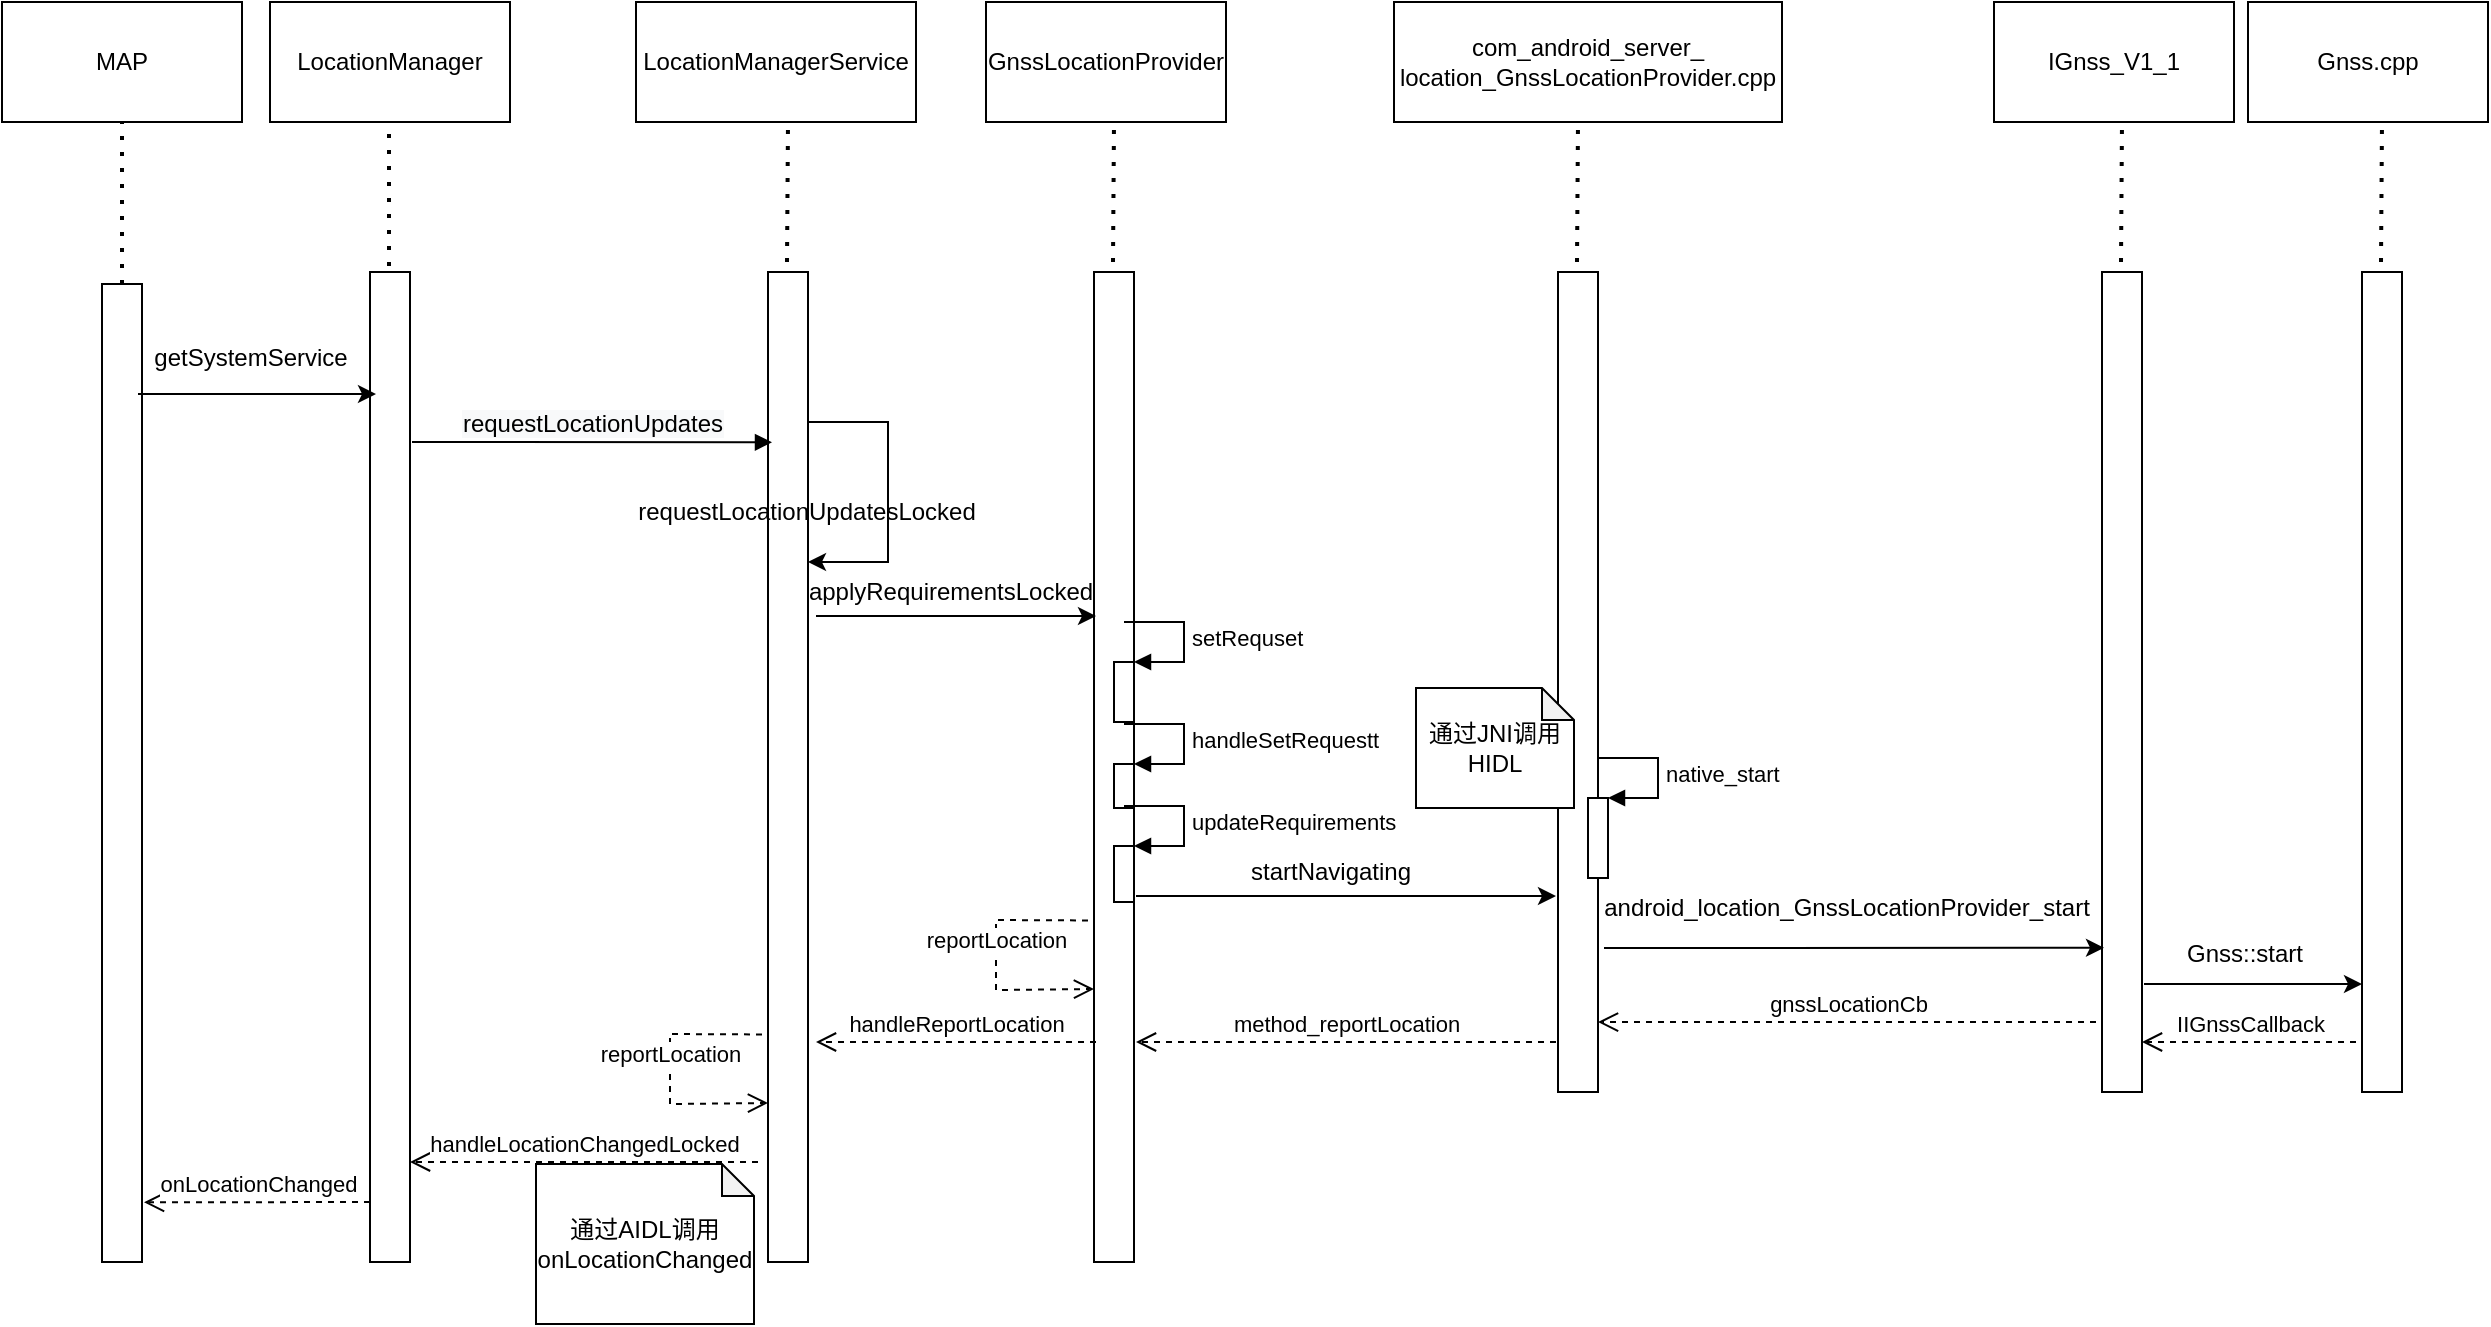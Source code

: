 <mxfile version="20.3.7" type="github">
  <diagram id="R5M0EQiT70jFXRIH_B0B" name="第 1 页">
    <mxGraphModel dx="1673" dy="829" grid="1" gridSize="10" guides="1" tooltips="1" connect="1" arrows="1" fold="1" page="1" pageScale="1" pageWidth="827" pageHeight="1169" math="0" shadow="0">
      <root>
        <mxCell id="0" />
        <mxCell id="1" parent="0" />
        <mxCell id="CG5CflsM_ie-T5YU8wLy-7" value="MAP" style="rounded=0;whiteSpace=wrap;html=1;" vertex="1" parent="1">
          <mxGeometry x="32" y="40" width="120" height="60" as="geometry" />
        </mxCell>
        <mxCell id="CG5CflsM_ie-T5YU8wLy-8" value="LocationManager" style="rounded=0;whiteSpace=wrap;html=1;" vertex="1" parent="1">
          <mxGeometry x="166" y="40" width="120" height="60" as="geometry" />
        </mxCell>
        <mxCell id="CG5CflsM_ie-T5YU8wLy-9" value="LocationManagerService" style="rounded=0;whiteSpace=wrap;html=1;" vertex="1" parent="1">
          <mxGeometry x="349" y="40" width="140" height="60" as="geometry" />
        </mxCell>
        <mxCell id="CG5CflsM_ie-T5YU8wLy-10" value="GnssLocationProvider" style="rounded=0;whiteSpace=wrap;html=1;" vertex="1" parent="1">
          <mxGeometry x="524" y="40" width="120" height="60" as="geometry" />
        </mxCell>
        <mxCell id="CG5CflsM_ie-T5YU8wLy-11" value="&lt;span style=&quot;&quot;&gt;com_android_server_&lt;br&gt;location_GnssLocationProvider.cpp&lt;/span&gt;" style="rounded=0;whiteSpace=wrap;html=1;" vertex="1" parent="1">
          <mxGeometry x="728" y="40" width="194" height="60" as="geometry" />
        </mxCell>
        <mxCell id="CG5CflsM_ie-T5YU8wLy-12" value="IGnss_V1_1" style="rounded=0;whiteSpace=wrap;html=1;" vertex="1" parent="1">
          <mxGeometry x="1028" y="40" width="120" height="60" as="geometry" />
        </mxCell>
        <mxCell id="CG5CflsM_ie-T5YU8wLy-13" value="Gnss.cpp" style="rounded=0;whiteSpace=wrap;html=1;" vertex="1" parent="1">
          <mxGeometry x="1155" y="40" width="120" height="60" as="geometry" />
        </mxCell>
        <mxCell id="CG5CflsM_ie-T5YU8wLy-15" value="" style="rounded=0;whiteSpace=wrap;html=1;horizontal=0;" vertex="1" parent="1">
          <mxGeometry x="82" y="181" width="20" height="489" as="geometry" />
        </mxCell>
        <mxCell id="CG5CflsM_ie-T5YU8wLy-18" value="" style="endArrow=none;dashed=1;html=1;dashPattern=1 3;strokeWidth=2;rounded=0;entryX=0.5;entryY=1;entryDx=0;entryDy=0;exitX=0.5;exitY=0;exitDx=0;exitDy=0;exitPerimeter=0;" edge="1" parent="1" source="CG5CflsM_ie-T5YU8wLy-15" target="CG5CflsM_ie-T5YU8wLy-7">
          <mxGeometry width="50" height="50" relative="1" as="geometry">
            <mxPoint x="86" y="180" as="sourcePoint" />
            <mxPoint x="106" y="110" as="targetPoint" />
          </mxGeometry>
        </mxCell>
        <mxCell id="CG5CflsM_ie-T5YU8wLy-19" value="" style="endArrow=none;dashed=1;html=1;dashPattern=1 3;strokeWidth=2;rounded=0;entryX=0.5;entryY=1;entryDx=0;entryDy=0;exitX=0.5;exitY=0;exitDx=0;exitDy=0;exitPerimeter=0;" edge="1" parent="1">
          <mxGeometry width="50" height="50" relative="1" as="geometry">
            <mxPoint x="225.5" y="180" as="sourcePoint" />
            <mxPoint x="225.5" y="100" as="targetPoint" />
          </mxGeometry>
        </mxCell>
        <mxCell id="CG5CflsM_ie-T5YU8wLy-20" value="" style="rounded=0;whiteSpace=wrap;html=1;horizontal=0;" vertex="1" parent="1">
          <mxGeometry x="216" y="175" width="20" height="495" as="geometry" />
        </mxCell>
        <mxCell id="CG5CflsM_ie-T5YU8wLy-23" value="getSystemService" style="text;html=1;resizable=0;autosize=1;align=center;verticalAlign=middle;points=[];fillColor=none;strokeColor=none;rounded=0;" vertex="1" parent="1">
          <mxGeometry x="96" y="203" width="120" height="30" as="geometry" />
        </mxCell>
        <mxCell id="CG5CflsM_ie-T5YU8wLy-24" value="" style="endArrow=classic;html=1;rounded=0;entryX=1.025;entryY=1.1;entryDx=0;entryDy=0;entryPerimeter=0;" edge="1" parent="1" target="CG5CflsM_ie-T5YU8wLy-23">
          <mxGeometry width="50" height="50" relative="1" as="geometry">
            <mxPoint x="100" y="236" as="sourcePoint" />
            <mxPoint x="181" y="230" as="targetPoint" />
          </mxGeometry>
        </mxCell>
        <mxCell id="CG5CflsM_ie-T5YU8wLy-25" value="" style="rounded=0;whiteSpace=wrap;html=1;horizontal=0;" vertex="1" parent="1">
          <mxGeometry x="415" y="175" width="20" height="495" as="geometry" />
        </mxCell>
        <mxCell id="CG5CflsM_ie-T5YU8wLy-26" value="" style="rounded=0;whiteSpace=wrap;html=1;horizontal=0;" vertex="1" parent="1">
          <mxGeometry x="578" y="175" width="20" height="495" as="geometry" />
        </mxCell>
        <mxCell id="CG5CflsM_ie-T5YU8wLy-27" value="" style="rounded=0;whiteSpace=wrap;html=1;horizontal=0;" vertex="1" parent="1">
          <mxGeometry x="810" y="175" width="20" height="410" as="geometry" />
        </mxCell>
        <mxCell id="CG5CflsM_ie-T5YU8wLy-28" value="" style="rounded=0;whiteSpace=wrap;html=1;horizontal=0;" vertex="1" parent="1">
          <mxGeometry x="1082" y="175" width="20" height="410" as="geometry" />
        </mxCell>
        <mxCell id="CG5CflsM_ie-T5YU8wLy-29" value="" style="rounded=0;whiteSpace=wrap;html=1;horizontal=0;" vertex="1" parent="1">
          <mxGeometry x="1212" y="175" width="20" height="410" as="geometry" />
        </mxCell>
        <mxCell id="CG5CflsM_ie-T5YU8wLy-32" value="requestLocationUpdatesLocked" style="text;html=1;resizable=0;autosize=1;align=center;verticalAlign=middle;points=[];fillColor=none;strokeColor=none;rounded=0;" vertex="1" parent="1">
          <mxGeometry x="339" y="280" width="190" height="30" as="geometry" />
        </mxCell>
        <mxCell id="CG5CflsM_ie-T5YU8wLy-33" value="" style="endArrow=classic;html=1;rounded=0;" edge="1" parent="1">
          <mxGeometry width="50" height="50" relative="1" as="geometry">
            <mxPoint x="435" y="250" as="sourcePoint" />
            <mxPoint x="435" y="320" as="targetPoint" />
            <Array as="points">
              <mxPoint x="475" y="250" />
              <mxPoint x="475" y="320" />
            </Array>
          </mxGeometry>
        </mxCell>
        <mxCell id="CG5CflsM_ie-T5YU8wLy-34" value="applyRequirementsLocked" style="text;html=1;resizable=0;autosize=1;align=center;verticalAlign=middle;points=[];fillColor=none;strokeColor=none;rounded=0;" vertex="1" parent="1">
          <mxGeometry x="421" y="320" width="170" height="30" as="geometry" />
        </mxCell>
        <mxCell id="CG5CflsM_ie-T5YU8wLy-35" value="" style="endArrow=classic;html=1;rounded=0;" edge="1" parent="1">
          <mxGeometry width="50" height="50" relative="1" as="geometry">
            <mxPoint x="439" y="347" as="sourcePoint" />
            <mxPoint x="579" y="347" as="targetPoint" />
          </mxGeometry>
        </mxCell>
        <mxCell id="CG5CflsM_ie-T5YU8wLy-36" value="startNavigating" style="text;html=1;resizable=0;autosize=1;align=center;verticalAlign=middle;points=[];fillColor=none;strokeColor=none;rounded=0;" vertex="1" parent="1">
          <mxGeometry x="646" y="460" width="100" height="30" as="geometry" />
        </mxCell>
        <mxCell id="CG5CflsM_ie-T5YU8wLy-37" value="" style="endArrow=classic;html=1;rounded=0;" edge="1" parent="1">
          <mxGeometry width="50" height="50" relative="1" as="geometry">
            <mxPoint x="599" y="487" as="sourcePoint" />
            <mxPoint x="809" y="487" as="targetPoint" />
          </mxGeometry>
        </mxCell>
        <mxCell id="CG5CflsM_ie-T5YU8wLy-38" value="android_location_GnssLocationProvider_start" style="text;html=1;resizable=0;autosize=1;align=center;verticalAlign=middle;points=[];fillColor=none;strokeColor=none;rounded=0;" vertex="1" parent="1">
          <mxGeometry x="819" y="478" width="270" height="30" as="geometry" />
        </mxCell>
        <mxCell id="CG5CflsM_ie-T5YU8wLy-39" value="" style="endArrow=classic;html=1;rounded=0;entryX=0.05;entryY=0.707;entryDx=0;entryDy=0;entryPerimeter=0;" edge="1" parent="1">
          <mxGeometry width="50" height="50" relative="1" as="geometry">
            <mxPoint x="833" y="513" as="sourcePoint" />
            <mxPoint x="1083" y="512.87" as="targetPoint" />
          </mxGeometry>
        </mxCell>
        <mxCell id="CG5CflsM_ie-T5YU8wLy-40" value="" style="endArrow=none;dashed=1;html=1;dashPattern=1 3;strokeWidth=2;rounded=0;exitX=0.5;exitY=0;exitDx=0;exitDy=0;exitPerimeter=0;" edge="1" parent="1">
          <mxGeometry width="50" height="50" relative="1" as="geometry">
            <mxPoint x="424.5" y="170" as="sourcePoint" />
            <mxPoint x="425" y="100" as="targetPoint" />
          </mxGeometry>
        </mxCell>
        <mxCell id="CG5CflsM_ie-T5YU8wLy-41" value="" style="endArrow=none;dashed=1;html=1;dashPattern=1 3;strokeWidth=2;rounded=0;exitX=0.5;exitY=0;exitDx=0;exitDy=0;exitPerimeter=0;" edge="1" parent="1">
          <mxGeometry width="50" height="50" relative="1" as="geometry">
            <mxPoint x="587.5" y="170" as="sourcePoint" />
            <mxPoint x="588" y="100" as="targetPoint" />
          </mxGeometry>
        </mxCell>
        <mxCell id="CG5CflsM_ie-T5YU8wLy-42" value="" style="endArrow=none;dashed=1;html=1;dashPattern=1 3;strokeWidth=2;rounded=0;exitX=0.5;exitY=0;exitDx=0;exitDy=0;exitPerimeter=0;" edge="1" parent="1">
          <mxGeometry width="50" height="50" relative="1" as="geometry">
            <mxPoint x="819.5" y="170" as="sourcePoint" />
            <mxPoint x="820" y="100" as="targetPoint" />
          </mxGeometry>
        </mxCell>
        <mxCell id="CG5CflsM_ie-T5YU8wLy-43" value="" style="endArrow=none;dashed=1;html=1;dashPattern=1 3;strokeWidth=2;rounded=0;exitX=0.5;exitY=0;exitDx=0;exitDy=0;exitPerimeter=0;" edge="1" parent="1">
          <mxGeometry width="50" height="50" relative="1" as="geometry">
            <mxPoint x="1091.5" y="170" as="sourcePoint" />
            <mxPoint x="1092" y="100" as="targetPoint" />
          </mxGeometry>
        </mxCell>
        <mxCell id="CG5CflsM_ie-T5YU8wLy-44" value="" style="endArrow=none;dashed=1;html=1;dashPattern=1 3;strokeWidth=2;rounded=0;exitX=0.5;exitY=0;exitDx=0;exitDy=0;exitPerimeter=0;" edge="1" parent="1">
          <mxGeometry width="50" height="50" relative="1" as="geometry">
            <mxPoint x="1221.5" y="170" as="sourcePoint" />
            <mxPoint x="1222" y="100" as="targetPoint" />
          </mxGeometry>
        </mxCell>
        <mxCell id="CG5CflsM_ie-T5YU8wLy-45" value="&lt;span style=&quot;&quot;&gt;Gnss::start&lt;/span&gt;" style="text;html=1;resizable=0;autosize=1;align=center;verticalAlign=middle;points=[];fillColor=none;strokeColor=none;rounded=0;" vertex="1" parent="1">
          <mxGeometry x="1113" y="501" width="80" height="30" as="geometry" />
        </mxCell>
        <mxCell id="CG5CflsM_ie-T5YU8wLy-46" value="" style="endArrow=classic;html=1;rounded=0;" edge="1" parent="1">
          <mxGeometry width="50" height="50" relative="1" as="geometry">
            <mxPoint x="1103" y="531" as="sourcePoint" />
            <mxPoint x="1212" y="531" as="targetPoint" />
          </mxGeometry>
        </mxCell>
        <mxCell id="CG5CflsM_ie-T5YU8wLy-47" value="通过JNI调用&lt;br&gt;HIDL" style="shape=note;whiteSpace=wrap;html=1;backgroundOutline=1;darkOpacity=0.05;size=16;" vertex="1" parent="1">
          <mxGeometry x="739" y="383" width="79" height="60" as="geometry" />
        </mxCell>
        <mxCell id="CG5CflsM_ie-T5YU8wLy-52" value="" style="html=1;points=[];perimeter=orthogonalPerimeter;" vertex="1" parent="1">
          <mxGeometry x="825" y="438" width="10" height="40" as="geometry" />
        </mxCell>
        <mxCell id="CG5CflsM_ie-T5YU8wLy-53" value="native_start" style="edgeStyle=orthogonalEdgeStyle;html=1;align=left;spacingLeft=2;endArrow=block;rounded=0;entryX=1;entryY=0;" edge="1" target="CG5CflsM_ie-T5YU8wLy-52" parent="1">
          <mxGeometry relative="1" as="geometry">
            <mxPoint x="830" y="418" as="sourcePoint" />
            <Array as="points">
              <mxPoint x="860" y="418" />
            </Array>
          </mxGeometry>
        </mxCell>
        <mxCell id="CG5CflsM_ie-T5YU8wLy-54" value="" style="html=1;points=[];perimeter=orthogonalPerimeter;" vertex="1" parent="1">
          <mxGeometry x="588" y="370" width="10" height="30" as="geometry" />
        </mxCell>
        <mxCell id="CG5CflsM_ie-T5YU8wLy-55" value="setRequset" style="edgeStyle=orthogonalEdgeStyle;html=1;align=left;spacingLeft=2;endArrow=block;rounded=0;entryX=1;entryY=0;" edge="1" target="CG5CflsM_ie-T5YU8wLy-54" parent="1">
          <mxGeometry relative="1" as="geometry">
            <mxPoint x="593" y="350" as="sourcePoint" />
            <Array as="points">
              <mxPoint x="623" y="350" />
            </Array>
          </mxGeometry>
        </mxCell>
        <mxCell id="CG5CflsM_ie-T5YU8wLy-56" value="" style="html=1;points=[];perimeter=orthogonalPerimeter;" vertex="1" parent="1">
          <mxGeometry x="588" y="421" width="10" height="22" as="geometry" />
        </mxCell>
        <mxCell id="CG5CflsM_ie-T5YU8wLy-57" value="handleSetRequestt" style="edgeStyle=orthogonalEdgeStyle;html=1;align=left;spacingLeft=2;endArrow=block;rounded=0;entryX=1;entryY=0;" edge="1" target="CG5CflsM_ie-T5YU8wLy-56" parent="1">
          <mxGeometry relative="1" as="geometry">
            <mxPoint x="593" y="401" as="sourcePoint" />
            <Array as="points">
              <mxPoint x="623" y="401" />
            </Array>
          </mxGeometry>
        </mxCell>
        <mxCell id="CG5CflsM_ie-T5YU8wLy-58" value="" style="html=1;points=[];perimeter=orthogonalPerimeter;" vertex="1" parent="1">
          <mxGeometry x="588" y="462" width="10" height="28" as="geometry" />
        </mxCell>
        <mxCell id="CG5CflsM_ie-T5YU8wLy-59" value="updateRequirements" style="edgeStyle=orthogonalEdgeStyle;html=1;align=left;spacingLeft=2;endArrow=block;rounded=0;entryX=1;entryY=0;" edge="1" target="CG5CflsM_ie-T5YU8wLy-58" parent="1">
          <mxGeometry relative="1" as="geometry">
            <mxPoint x="593" y="442" as="sourcePoint" />
            <Array as="points">
              <mxPoint x="623" y="442" />
            </Array>
          </mxGeometry>
        </mxCell>
        <mxCell id="CG5CflsM_ie-T5YU8wLy-62" value="IIGnssCallback" style="html=1;verticalAlign=bottom;endArrow=open;dashed=1;endSize=8;rounded=0;exitX=-0.15;exitY=0.939;exitDx=0;exitDy=0;exitPerimeter=0;" edge="1" parent="1" source="CG5CflsM_ie-T5YU8wLy-29">
          <mxGeometry relative="1" as="geometry">
            <mxPoint x="1182" y="560" as="sourcePoint" />
            <mxPoint x="1102" y="560" as="targetPoint" />
          </mxGeometry>
        </mxCell>
        <mxCell id="CG5CflsM_ie-T5YU8wLy-63" value="gnssLocationCb" style="html=1;verticalAlign=bottom;endArrow=open;dashed=1;endSize=8;rounded=0;" edge="1" parent="1">
          <mxGeometry relative="1" as="geometry">
            <mxPoint x="1079" y="550" as="sourcePoint" />
            <mxPoint x="830" y="550.01" as="targetPoint" />
          </mxGeometry>
        </mxCell>
        <mxCell id="CG5CflsM_ie-T5YU8wLy-64" value="method_reportLocation" style="html=1;verticalAlign=bottom;endArrow=open;dashed=1;endSize=8;rounded=0;" edge="1" parent="1">
          <mxGeometry relative="1" as="geometry">
            <mxPoint x="809" y="560" as="sourcePoint" />
            <mxPoint x="599" y="560" as="targetPoint" />
          </mxGeometry>
        </mxCell>
        <mxCell id="CG5CflsM_ie-T5YU8wLy-69" value="reportLocation" style="html=1;verticalAlign=bottom;endArrow=open;dashed=1;endSize=8;rounded=0;exitX=-0.15;exitY=0.655;exitDx=0;exitDy=0;exitPerimeter=0;" edge="1" parent="1" source="CG5CflsM_ie-T5YU8wLy-26">
          <mxGeometry relative="1" as="geometry">
            <mxPoint x="574" y="505.84" as="sourcePoint" />
            <mxPoint x="578" y="533.5" as="targetPoint" />
            <Array as="points">
              <mxPoint x="529" y="499" />
              <mxPoint x="529" y="534" />
            </Array>
          </mxGeometry>
        </mxCell>
        <mxCell id="CG5CflsM_ie-T5YU8wLy-70" value="handleReportLocation" style="html=1;verticalAlign=bottom;endArrow=open;dashed=1;endSize=8;rounded=0;" edge="1" parent="1">
          <mxGeometry relative="1" as="geometry">
            <mxPoint x="579" y="560" as="sourcePoint" />
            <mxPoint x="439" y="560" as="targetPoint" />
          </mxGeometry>
        </mxCell>
        <mxCell id="CG5CflsM_ie-T5YU8wLy-71" value="reportLocation" style="html=1;verticalAlign=bottom;endArrow=open;dashed=1;endSize=8;rounded=0;exitX=-0.15;exitY=0.655;exitDx=0;exitDy=0;exitPerimeter=0;" edge="1" parent="1">
          <mxGeometry relative="1" as="geometry">
            <mxPoint x="412" y="556.225" as="sourcePoint" />
            <mxPoint x="415" y="590.5" as="targetPoint" />
            <Array as="points">
              <mxPoint x="366" y="556" />
              <mxPoint x="366" y="591" />
            </Array>
          </mxGeometry>
        </mxCell>
        <mxCell id="CG5CflsM_ie-T5YU8wLy-72" value="handleLocationChangedLocked" style="html=1;verticalAlign=bottom;endArrow=open;dashed=1;endSize=8;rounded=0;" edge="1" parent="1">
          <mxGeometry relative="1" as="geometry">
            <mxPoint x="410" y="620" as="sourcePoint" />
            <mxPoint x="236" y="620" as="targetPoint" />
          </mxGeometry>
        </mxCell>
        <mxCell id="CG5CflsM_ie-T5YU8wLy-74" value="onLocationChanged" style="html=1;verticalAlign=bottom;endArrow=open;dashed=1;endSize=8;rounded=0;entryX=1.05;entryY=0.939;entryDx=0;entryDy=0;entryPerimeter=0;" edge="1" parent="1" target="CG5CflsM_ie-T5YU8wLy-15">
          <mxGeometry relative="1" as="geometry">
            <mxPoint x="216" y="640" as="sourcePoint" />
            <mxPoint x="110" y="640" as="targetPoint" />
          </mxGeometry>
        </mxCell>
        <mxCell id="CG5CflsM_ie-T5YU8wLy-75" value="&lt;span style=&quot;font-size: 12px; background-color: rgb(248, 249, 250);&quot;&gt;requestLocationUpdates&lt;/span&gt;" style="html=1;verticalAlign=bottom;endArrow=block;rounded=0;entryX=0.25;entryY=0.172;entryDx=0;entryDy=0;entryPerimeter=0;" edge="1" parent="1">
          <mxGeometry width="80" relative="1" as="geometry">
            <mxPoint x="237" y="260" as="sourcePoint" />
            <mxPoint x="417" y="260.14" as="targetPoint" />
          </mxGeometry>
        </mxCell>
        <mxCell id="CG5CflsM_ie-T5YU8wLy-76" value="通过AIDL调用onLocationChanged" style="shape=note;whiteSpace=wrap;html=1;backgroundOutline=1;darkOpacity=0.05;size=16;" vertex="1" parent="1">
          <mxGeometry x="299" y="621" width="109" height="80" as="geometry" />
        </mxCell>
      </root>
    </mxGraphModel>
  </diagram>
</mxfile>

